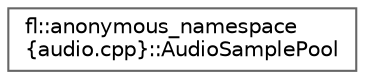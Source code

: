digraph "Graphical Class Hierarchy"
{
 // INTERACTIVE_SVG=YES
 // LATEX_PDF_SIZE
  bgcolor="transparent";
  edge [fontname=Helvetica,fontsize=10,labelfontname=Helvetica,labelfontsize=10];
  node [fontname=Helvetica,fontsize=10,shape=box,height=0.2,width=0.4];
  rankdir="LR";
  Node0 [id="Node000000",label="fl::anonymous_namespace\l\{audio.cpp\}::AudioSamplePool",height=0.2,width=0.4,color="grey40", fillcolor="white", style="filled",URL="$d5/d1a/structfl_1_1anonymous__namespace_02audio_8cpp_03_1_1_audio_sample_pool.html",tooltip=" "];
}
